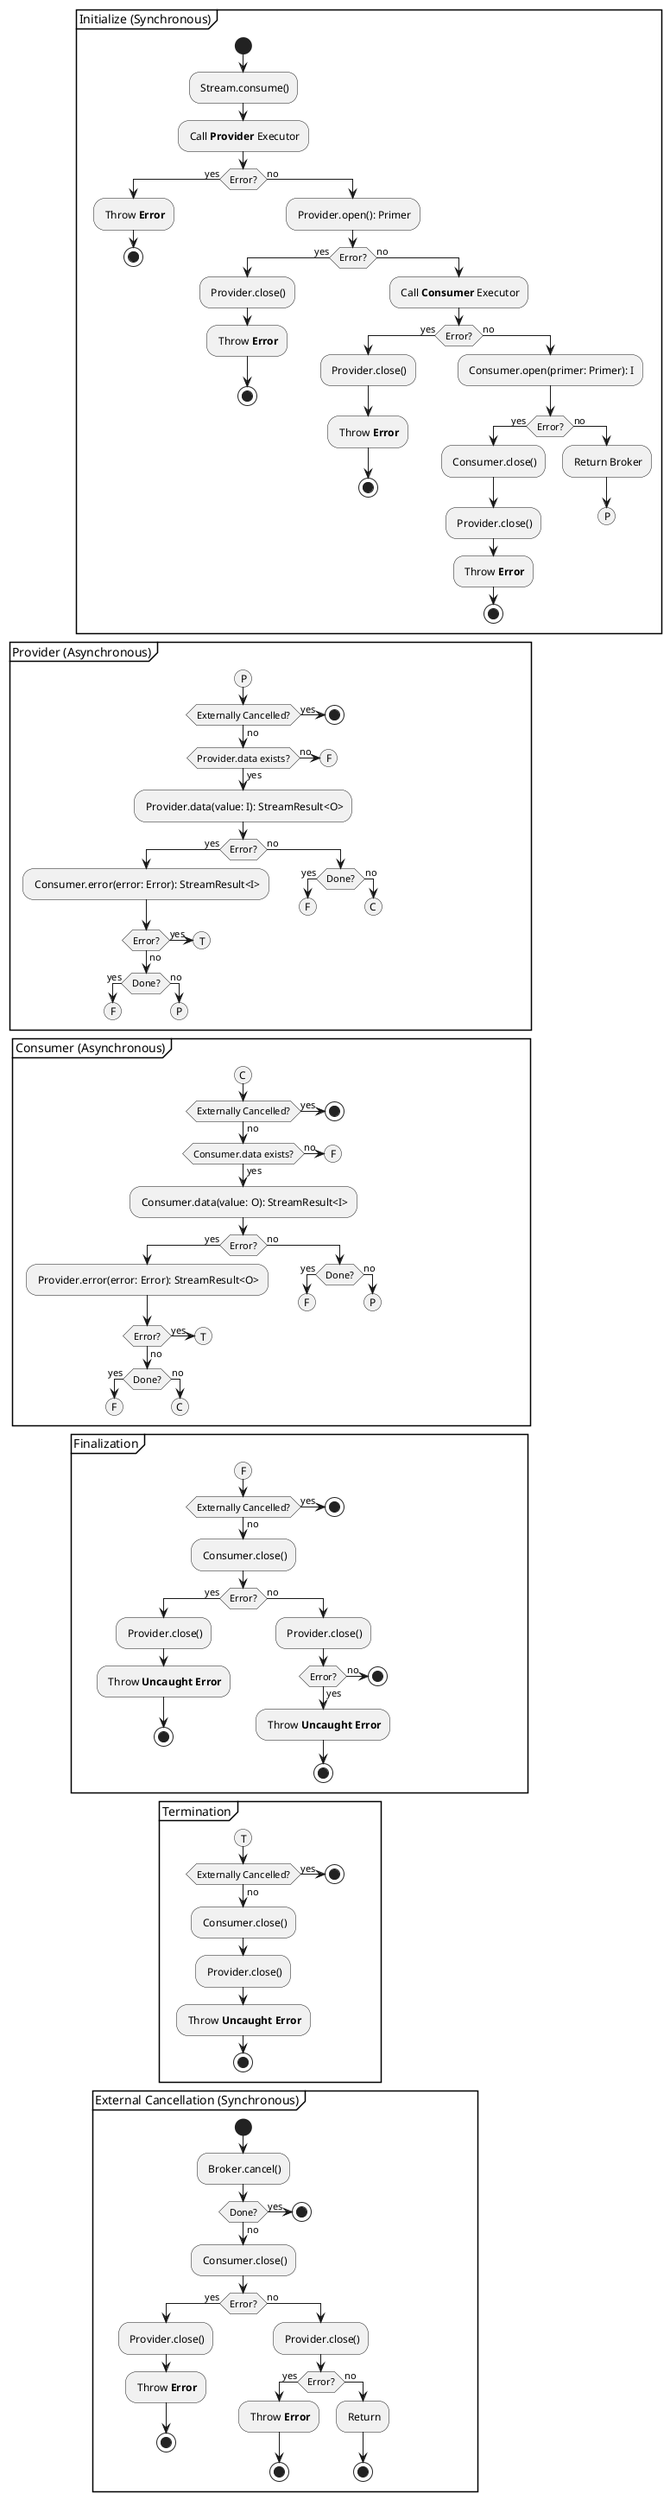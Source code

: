 @startuml consume

partition "Initialize (Synchronous)" {
  start
  : Stream.consume();
  : Call **Provider** Executor;
  if (Error?) then (yes)
    : Throw **Error**;
    stop
  else (no) 
    : Provider.open(): Primer;
    if (Error?) then (yes)
      : Provider.close();
      : Throw **Error**;
      stop
    else (no)
      : Call **Consumer** Executor;
      if (Error?) then (yes)
        : Provider.close();
        : Throw **Error**;
        stop
      else (no)
        : Consumer.open(primer: Primer): I;
        if (Error?) then (yes)
          : Consumer.close();
          : Provider.close();
          : Throw **Error**;
          stop
        else (no)
          : Return Broker;
          (P)
          detach
        endif
      endif
    endif
  endif
}

partition "Provider (Asynchronous)" {
  (P)
  if (Externally Cancelled?) then (yes)
    stop
  else (no)
    if (Provider.data exists?) then (no)
      (F)
      detach
    else (yes)
      : Provider.data(value: I): StreamResult<O>;
      if (Error?) then (yes)
        ' Externally Cancelled?
        : Consumer.error(error: Error): StreamResult<I>;
        if (Error?) then (yes)
          (T)
          detach
        else (no)
          if (Done?) then (yes)
            (F)
            detach
          else (no)
            (P)
            detach
          endif
        endif
      else (no)
        if (Done?) then (yes)
          (F)
          detach
        else (no)
          (C)
          detach
        endif
      endif
    endif
  endif
}

partition "Consumer (Asynchronous)" {
  (C)
  if (Externally Cancelled?) then (yes)
    stop
  else (no)
    if (Consumer.data exists?) then (no)
      (F)
      detach
    else (yes)
      : Consumer.data(value: O): StreamResult<I>;
      if (Error?) then (yes)
        ' Externally Cancelled?
        : Provider.error(error: Error): StreamResult<O>;
        if (Error?) then (yes)
          (T)
          detach
        else (no)
          if (Done?) then (yes)
            (F)
            detach
          else (no)
            (C)
            detach
          endif
        endif
      else (no)
        if (Done?) then (yes)
          (F)
          detach
        else (no)
          (P)
          detach
        endif
      endif
    endif
  endif
}

partition Finalization {
  (F)
  if (Externally Cancelled?) then (yes)
    stop
  else (no)
    : Consumer.close();
    if (Error?) then (yes)
      : Provider.close();
      : Throw **Uncaught Error**;
      stop
    else (no)
      : Provider.close();
      if (Error?) then (yes)
        : Throw **Uncaught Error**;
        stop
      else (no)
        stop
      endif
    endif
  endif
}

partition Termination {
  (T)
  if (Externally Cancelled?) then (yes)
    stop
  else (no)
    : Consumer.close();
    : Provider.close();
    : Throw **Uncaught Error**;
    stop
  endif
}

partition "External Cancellation (Synchronous)" {
  start
  : Broker.cancel();
  if (Done?) then (yes)
    stop
  else (no)
    : Consumer.close();
    if (Error?) then (yes)
      : Provider.close();
      : Throw **Error**;
      stop
    else (no)
      : Provider.close();
      if (Error?) then (yes)
        : Throw **Error**;
        stop
      else (no)
        : Return;
        stop
      endif
    endif
  endif
}

@enduml